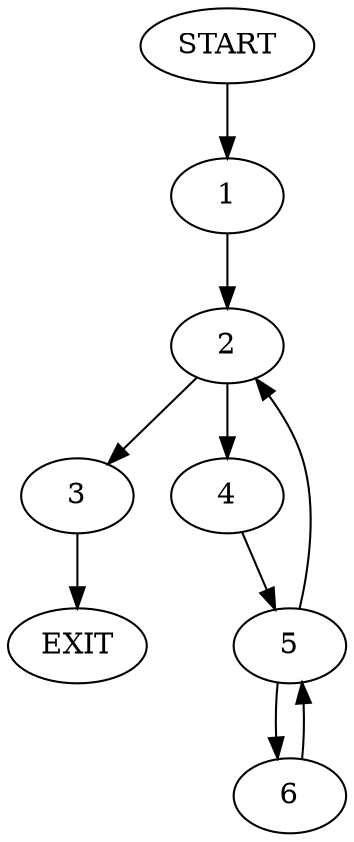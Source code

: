 digraph {
0 [label="START"]
7 [label="EXIT"]
0 -> 1
1 -> 2
2 -> 3
2 -> 4
4 -> 5
3 -> 7
5 -> 2
5 -> 6
6 -> 5
}
